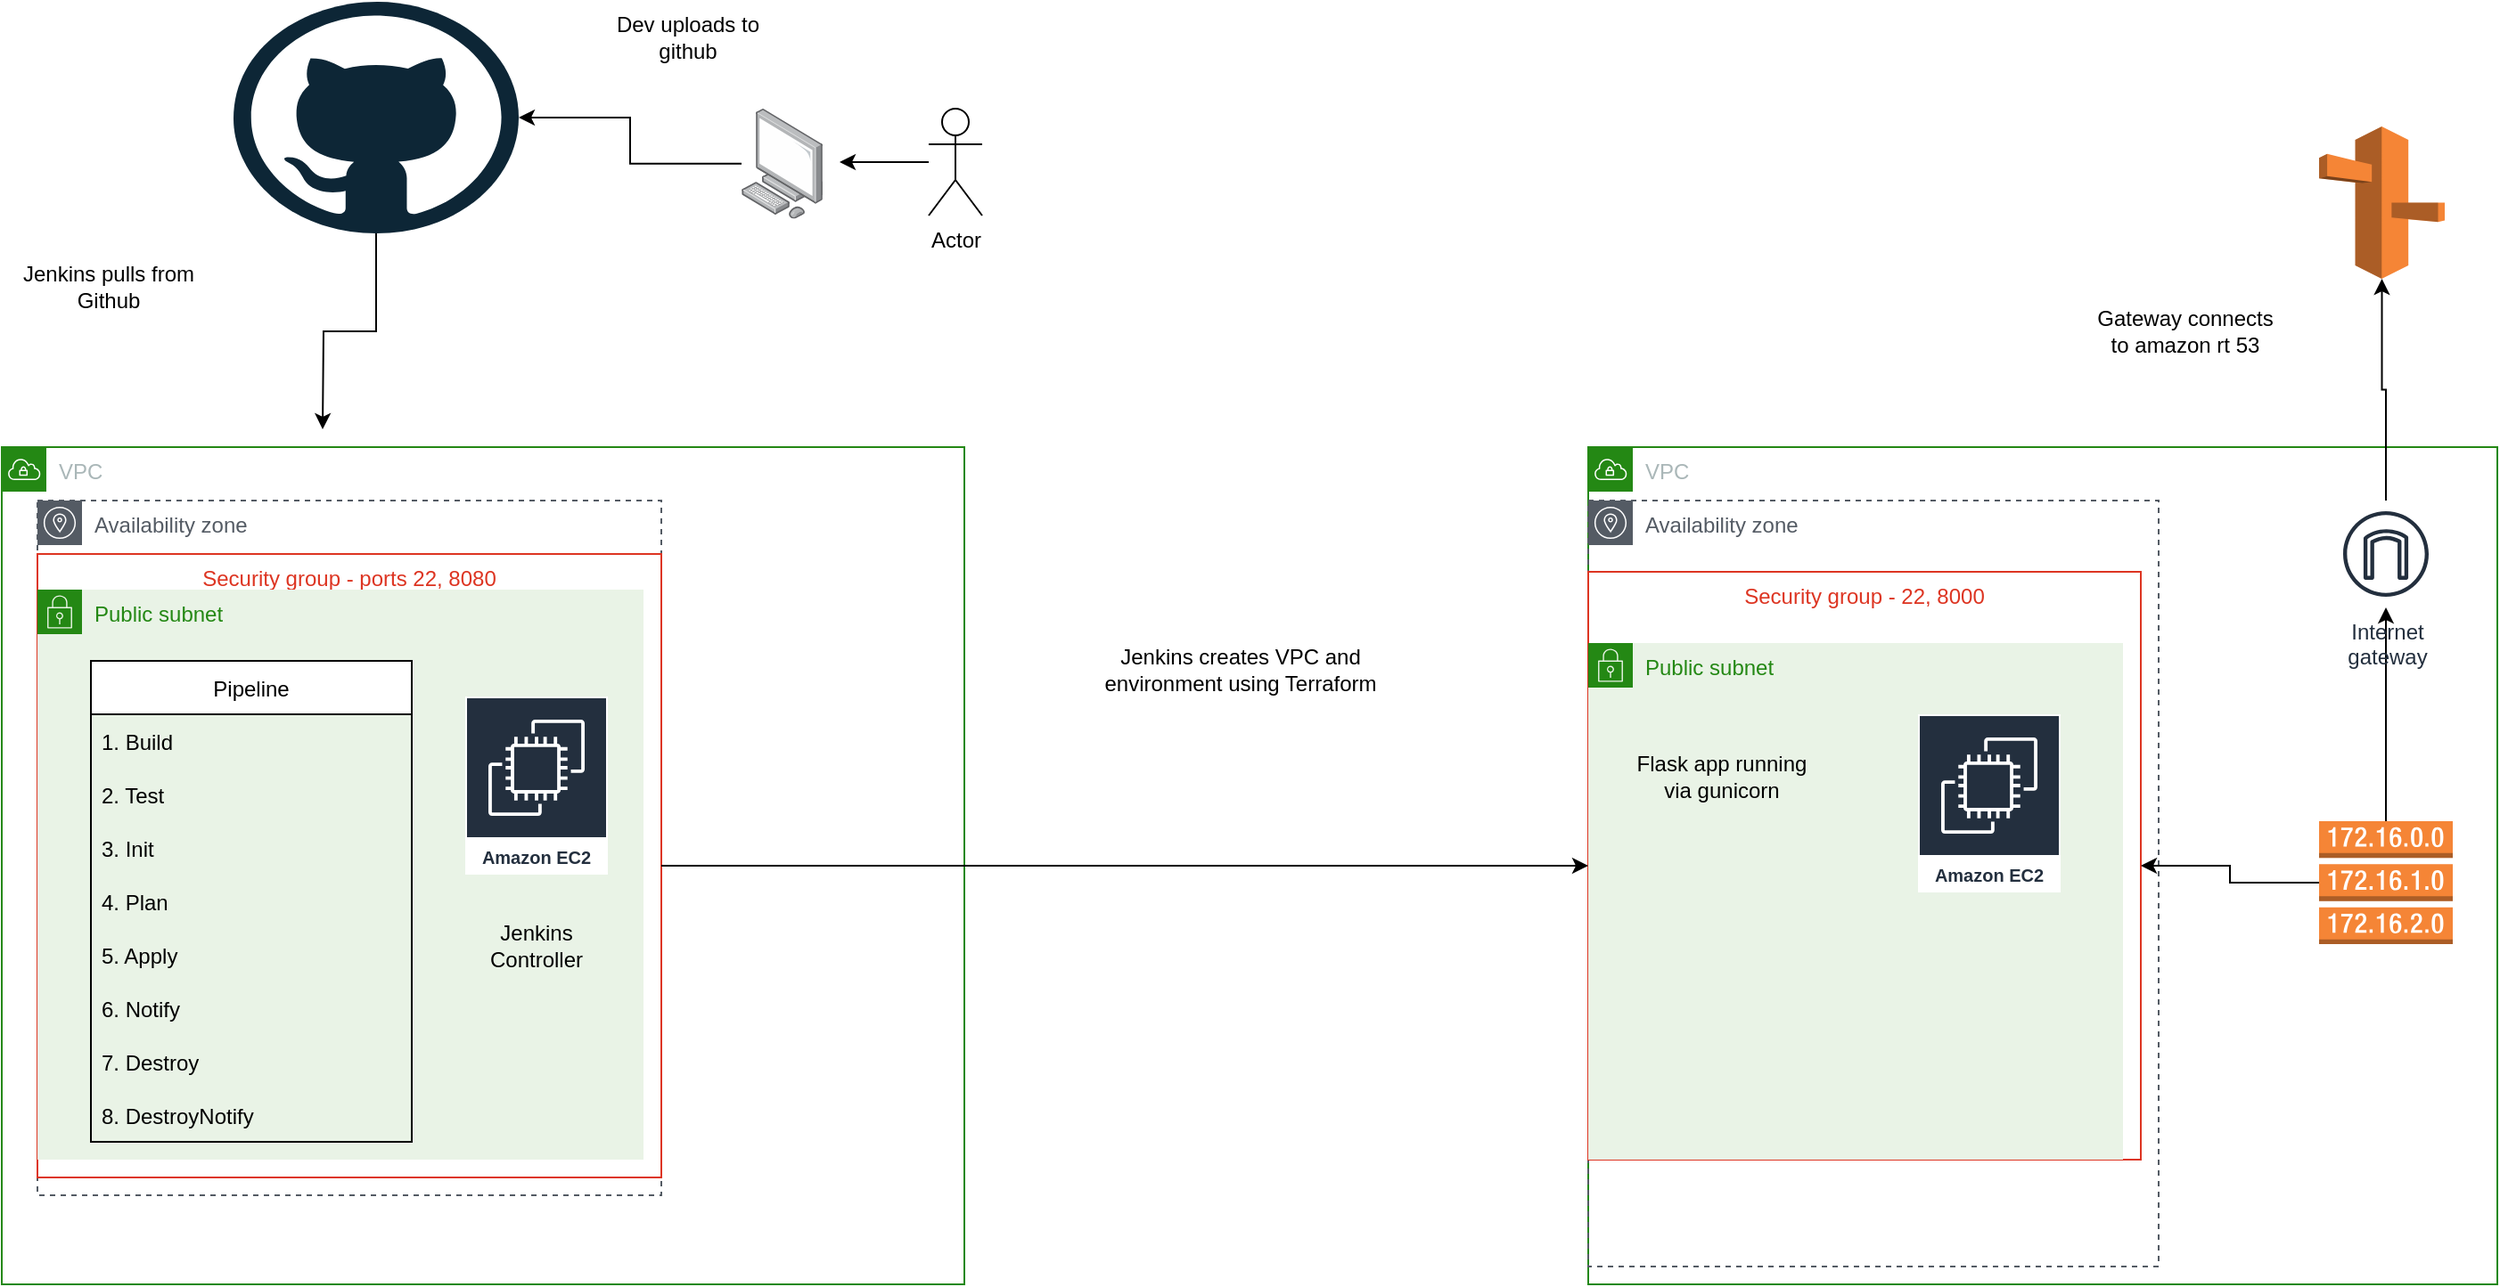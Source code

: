 <mxfile version="20.5.1" type="github">
  <diagram id="zWB7HxHAFG3OGCdmnaX-" name="Page-1">
    <mxGraphModel dx="1673" dy="929" grid="1" gridSize="10" guides="1" tooltips="1" connect="1" arrows="1" fold="1" page="1" pageScale="1" pageWidth="850" pageHeight="1100" math="0" shadow="0">
      <root>
        <mxCell id="0" />
        <mxCell id="1" parent="0" />
        <mxCell id="nOXXqLztdH9UdUQ2PMpC-35" style="edgeStyle=orthogonalEdgeStyle;rounded=0;orthogonalLoop=1;jettySize=auto;html=1;" edge="1" parent="1" source="nOXXqLztdH9UdUQ2PMpC-2">
          <mxGeometry relative="1" as="geometry">
            <mxPoint x="190" y="270" as="targetPoint" />
          </mxGeometry>
        </mxCell>
        <mxCell id="nOXXqLztdH9UdUQ2PMpC-2" value="" style="dashed=0;outlineConnect=0;html=1;align=center;labelPosition=center;verticalLabelPosition=bottom;verticalAlign=top;shape=mxgraph.weblogos.github" vertex="1" parent="1">
          <mxGeometry x="140" y="30" width="160" height="130" as="geometry" />
        </mxCell>
        <mxCell id="nOXXqLztdH9UdUQ2PMpC-12" style="edgeStyle=orthogonalEdgeStyle;rounded=0;orthogonalLoop=1;jettySize=auto;html=1;" edge="1" parent="1" source="nOXXqLztdH9UdUQ2PMpC-9" target="nOXXqLztdH9UdUQ2PMpC-2">
          <mxGeometry relative="1" as="geometry" />
        </mxCell>
        <mxCell id="nOXXqLztdH9UdUQ2PMpC-9" value="" style="points=[];aspect=fixed;html=1;align=center;shadow=0;dashed=0;image;image=img/lib/allied_telesis/computer_and_terminals/Personal_Computer.svg;" vertex="1" parent="1">
          <mxGeometry x="425" y="90" width="45.6" height="61.8" as="geometry" />
        </mxCell>
        <mxCell id="nOXXqLztdH9UdUQ2PMpC-11" style="edgeStyle=orthogonalEdgeStyle;rounded=0;orthogonalLoop=1;jettySize=auto;html=1;" edge="1" parent="1" source="nOXXqLztdH9UdUQ2PMpC-10">
          <mxGeometry relative="1" as="geometry">
            <mxPoint x="480" y="120" as="targetPoint" />
          </mxGeometry>
        </mxCell>
        <mxCell id="nOXXqLztdH9UdUQ2PMpC-10" value="Actor" style="shape=umlActor;verticalLabelPosition=bottom;verticalAlign=top;html=1;outlineConnect=0;" vertex="1" parent="1">
          <mxGeometry x="530" y="90" width="30" height="60" as="geometry" />
        </mxCell>
        <mxCell id="nOXXqLztdH9UdUQ2PMpC-13" value="Dev uploads to github" style="text;html=1;strokeColor=none;fillColor=none;align=center;verticalAlign=middle;whiteSpace=wrap;rounded=0;" vertex="1" parent="1">
          <mxGeometry x="350" y="30" width="90" height="40" as="geometry" />
        </mxCell>
        <mxCell id="nOXXqLztdH9UdUQ2PMpC-16" value="VPC" style="points=[[0,0],[0.25,0],[0.5,0],[0.75,0],[1,0],[1,0.25],[1,0.5],[1,0.75],[1,1],[0.75,1],[0.5,1],[0.25,1],[0,1],[0,0.75],[0,0.5],[0,0.25]];outlineConnect=0;gradientColor=none;html=1;whiteSpace=wrap;fontSize=12;fontStyle=0;container=1;pointerEvents=0;collapsible=0;recursiveResize=0;shape=mxgraph.aws4.group;grIcon=mxgraph.aws4.group_vpc;strokeColor=#248814;fillColor=none;verticalAlign=top;align=left;spacingLeft=30;fontColor=#AAB7B8;dashed=0;" vertex="1" parent="1">
          <mxGeometry x="10" y="280" width="540" height="470" as="geometry" />
        </mxCell>
        <mxCell id="nOXXqLztdH9UdUQ2PMpC-17" value="Availability zone" style="sketch=0;outlineConnect=0;gradientColor=none;html=1;whiteSpace=wrap;fontSize=12;fontStyle=0;shape=mxgraph.aws4.group;grIcon=mxgraph.aws4.group_availability_zone;strokeColor=#545B64;fillColor=none;verticalAlign=top;align=left;spacingLeft=30;fontColor=#545B64;dashed=1;" vertex="1" parent="nOXXqLztdH9UdUQ2PMpC-16">
          <mxGeometry x="20" y="30" width="350" height="390" as="geometry" />
        </mxCell>
        <mxCell id="nOXXqLztdH9UdUQ2PMpC-18" value="Security group - ports 22, 8080" style="fillColor=none;strokeColor=#DD3522;verticalAlign=top;fontStyle=0;fontColor=#DD3522;" vertex="1" parent="nOXXqLztdH9UdUQ2PMpC-16">
          <mxGeometry x="20" y="60" width="350" height="350" as="geometry" />
        </mxCell>
        <mxCell id="nOXXqLztdH9UdUQ2PMpC-19" value="Public subnet" style="points=[[0,0],[0.25,0],[0.5,0],[0.75,0],[1,0],[1,0.25],[1,0.5],[1,0.75],[1,1],[0.75,1],[0.5,1],[0.25,1],[0,1],[0,0.75],[0,0.5],[0,0.25]];outlineConnect=0;gradientColor=none;html=1;whiteSpace=wrap;fontSize=12;fontStyle=0;container=1;pointerEvents=0;collapsible=0;recursiveResize=0;shape=mxgraph.aws4.group;grIcon=mxgraph.aws4.group_security_group;grStroke=0;strokeColor=#248814;fillColor=#E9F3E6;verticalAlign=top;align=left;spacingLeft=30;fontColor=#248814;dashed=0;" vertex="1" parent="nOXXqLztdH9UdUQ2PMpC-16">
          <mxGeometry x="20" y="80" width="340" height="320" as="geometry" />
        </mxCell>
        <mxCell id="nOXXqLztdH9UdUQ2PMpC-22" value="Pipeline" style="swimlane;fontStyle=0;childLayout=stackLayout;horizontal=1;startSize=30;horizontalStack=0;resizeParent=1;resizeParentMax=0;resizeLast=0;collapsible=1;marginBottom=0;" vertex="1" parent="nOXXqLztdH9UdUQ2PMpC-19">
          <mxGeometry x="30" y="40" width="180" height="270" as="geometry" />
        </mxCell>
        <mxCell id="nOXXqLztdH9UdUQ2PMpC-23" value="1. Build" style="text;strokeColor=none;fillColor=none;align=left;verticalAlign=middle;spacingLeft=4;spacingRight=4;overflow=hidden;points=[[0,0.5],[1,0.5]];portConstraint=eastwest;rotatable=0;" vertex="1" parent="nOXXqLztdH9UdUQ2PMpC-22">
          <mxGeometry y="30" width="180" height="30" as="geometry" />
        </mxCell>
        <mxCell id="nOXXqLztdH9UdUQ2PMpC-24" value="2. Test" style="text;strokeColor=none;fillColor=none;align=left;verticalAlign=middle;spacingLeft=4;spacingRight=4;overflow=hidden;points=[[0,0.5],[1,0.5]];portConstraint=eastwest;rotatable=0;" vertex="1" parent="nOXXqLztdH9UdUQ2PMpC-22">
          <mxGeometry y="60" width="180" height="30" as="geometry" />
        </mxCell>
        <mxCell id="nOXXqLztdH9UdUQ2PMpC-25" value="3. Init" style="text;strokeColor=none;fillColor=none;align=left;verticalAlign=middle;spacingLeft=4;spacingRight=4;overflow=hidden;points=[[0,0.5],[1,0.5]];portConstraint=eastwest;rotatable=0;" vertex="1" parent="nOXXqLztdH9UdUQ2PMpC-22">
          <mxGeometry y="90" width="180" height="30" as="geometry" />
        </mxCell>
        <mxCell id="nOXXqLztdH9UdUQ2PMpC-30" value="4. Plan" style="text;strokeColor=none;fillColor=none;align=left;verticalAlign=middle;spacingLeft=4;spacingRight=4;overflow=hidden;points=[[0,0.5],[1,0.5]];portConstraint=eastwest;rotatable=0;" vertex="1" parent="nOXXqLztdH9UdUQ2PMpC-22">
          <mxGeometry y="120" width="180" height="30" as="geometry" />
        </mxCell>
        <mxCell id="nOXXqLztdH9UdUQ2PMpC-31" value="5. Apply" style="text;strokeColor=none;fillColor=none;align=left;verticalAlign=middle;spacingLeft=4;spacingRight=4;overflow=hidden;points=[[0,0.5],[1,0.5]];portConstraint=eastwest;rotatable=0;" vertex="1" parent="nOXXqLztdH9UdUQ2PMpC-22">
          <mxGeometry y="150" width="180" height="30" as="geometry" />
        </mxCell>
        <mxCell id="nOXXqLztdH9UdUQ2PMpC-32" value="6. Notify" style="text;strokeColor=none;fillColor=none;align=left;verticalAlign=middle;spacingLeft=4;spacingRight=4;overflow=hidden;points=[[0,0.5],[1,0.5]];portConstraint=eastwest;rotatable=0;" vertex="1" parent="nOXXqLztdH9UdUQ2PMpC-22">
          <mxGeometry y="180" width="180" height="30" as="geometry" />
        </mxCell>
        <mxCell id="nOXXqLztdH9UdUQ2PMpC-33" value="7. Destroy" style="text;strokeColor=none;fillColor=none;align=left;verticalAlign=middle;spacingLeft=4;spacingRight=4;overflow=hidden;points=[[0,0.5],[1,0.5]];portConstraint=eastwest;rotatable=0;" vertex="1" parent="nOXXqLztdH9UdUQ2PMpC-22">
          <mxGeometry y="210" width="180" height="30" as="geometry" />
        </mxCell>
        <mxCell id="nOXXqLztdH9UdUQ2PMpC-34" value="8. DestroyNotify" style="text;strokeColor=none;fillColor=none;align=left;verticalAlign=middle;spacingLeft=4;spacingRight=4;overflow=hidden;points=[[0,0.5],[1,0.5]];portConstraint=eastwest;rotatable=0;" vertex="1" parent="nOXXqLztdH9UdUQ2PMpC-22">
          <mxGeometry y="240" width="180" height="30" as="geometry" />
        </mxCell>
        <mxCell id="nOXXqLztdH9UdUQ2PMpC-21" value="&lt;div&gt;Jenkins&lt;/div&gt;&lt;div&gt;Controller&lt;br&gt;&lt;/div&gt;" style="text;html=1;strokeColor=none;fillColor=none;align=center;verticalAlign=middle;whiteSpace=wrap;rounded=0;" vertex="1" parent="nOXXqLztdH9UdUQ2PMpC-16">
          <mxGeometry x="260" y="260" width="80" height="40" as="geometry" />
        </mxCell>
        <mxCell id="nOXXqLztdH9UdUQ2PMpC-20" value="Amazon EC2" style="sketch=0;outlineConnect=0;fontColor=#232F3E;gradientColor=none;strokeColor=#ffffff;fillColor=#232F3E;dashed=0;verticalLabelPosition=middle;verticalAlign=bottom;align=center;html=1;whiteSpace=wrap;fontSize=10;fontStyle=1;spacing=3;shape=mxgraph.aws4.productIcon;prIcon=mxgraph.aws4.ec2;" vertex="1" parent="nOXXqLztdH9UdUQ2PMpC-16">
          <mxGeometry x="260" y="140" width="80" height="100" as="geometry" />
        </mxCell>
        <mxCell id="nOXXqLztdH9UdUQ2PMpC-37" value="Jenkins pulls from Github" style="text;html=1;strokeColor=none;fillColor=none;align=center;verticalAlign=middle;whiteSpace=wrap;rounded=0;" vertex="1" parent="1">
          <mxGeometry x="10" y="160" width="120" height="60" as="geometry" />
        </mxCell>
        <mxCell id="nOXXqLztdH9UdUQ2PMpC-38" value="VPC" style="points=[[0,0],[0.25,0],[0.5,0],[0.75,0],[1,0],[1,0.25],[1,0.5],[1,0.75],[1,1],[0.75,1],[0.5,1],[0.25,1],[0,1],[0,0.75],[0,0.5],[0,0.25]];outlineConnect=0;gradientColor=none;html=1;whiteSpace=wrap;fontSize=12;fontStyle=0;container=1;pointerEvents=0;collapsible=0;recursiveResize=0;shape=mxgraph.aws4.group;grIcon=mxgraph.aws4.group_vpc;strokeColor=#248814;fillColor=none;verticalAlign=top;align=left;spacingLeft=30;fontColor=#AAB7B8;dashed=0;" vertex="1" parent="1">
          <mxGeometry x="900" y="280" width="510" height="470" as="geometry" />
        </mxCell>
        <mxCell id="nOXXqLztdH9UdUQ2PMpC-39" value="Availability zone" style="sketch=0;outlineConnect=0;gradientColor=none;html=1;whiteSpace=wrap;fontSize=12;fontStyle=0;shape=mxgraph.aws4.group;grIcon=mxgraph.aws4.group_availability_zone;strokeColor=#545B64;fillColor=none;verticalAlign=top;align=left;spacingLeft=30;fontColor=#545B64;dashed=1;" vertex="1" parent="nOXXqLztdH9UdUQ2PMpC-38">
          <mxGeometry y="30" width="320" height="430" as="geometry" />
        </mxCell>
        <mxCell id="nOXXqLztdH9UdUQ2PMpC-41" value="Security group - 22, 8000" style="fillColor=none;strokeColor=#DD3522;verticalAlign=top;fontStyle=0;fontColor=#DD3522;" vertex="1" parent="nOXXqLztdH9UdUQ2PMpC-38">
          <mxGeometry y="70" width="310" height="330" as="geometry" />
        </mxCell>
        <mxCell id="nOXXqLztdH9UdUQ2PMpC-42" value="Public subnet" style="points=[[0,0],[0.25,0],[0.5,0],[0.75,0],[1,0],[1,0.25],[1,0.5],[1,0.75],[1,1],[0.75,1],[0.5,1],[0.25,1],[0,1],[0,0.75],[0,0.5],[0,0.25]];outlineConnect=0;gradientColor=none;html=1;whiteSpace=wrap;fontSize=12;fontStyle=0;container=1;pointerEvents=0;collapsible=0;recursiveResize=0;shape=mxgraph.aws4.group;grIcon=mxgraph.aws4.group_security_group;grStroke=0;strokeColor=#248814;fillColor=#E9F3E6;verticalAlign=top;align=left;spacingLeft=30;fontColor=#248814;dashed=0;" vertex="1" parent="nOXXqLztdH9UdUQ2PMpC-38">
          <mxGeometry y="110" width="300" height="290" as="geometry" />
        </mxCell>
        <mxCell id="nOXXqLztdH9UdUQ2PMpC-43" value="Amazon EC2" style="sketch=0;outlineConnect=0;fontColor=#232F3E;gradientColor=none;strokeColor=#ffffff;fillColor=#232F3E;dashed=0;verticalLabelPosition=middle;verticalAlign=bottom;align=center;html=1;whiteSpace=wrap;fontSize=10;fontStyle=1;spacing=3;shape=mxgraph.aws4.productIcon;prIcon=mxgraph.aws4.ec2;" vertex="1" parent="nOXXqLztdH9UdUQ2PMpC-42">
          <mxGeometry x="185" y="40" width="80" height="100" as="geometry" />
        </mxCell>
        <mxCell id="nOXXqLztdH9UdUQ2PMpC-44" value="&lt;div&gt;Flask app running&lt;/div&gt;&lt;div&gt;via gunicorn&lt;br&gt;&lt;/div&gt;" style="text;html=1;strokeColor=none;fillColor=none;align=center;verticalAlign=middle;whiteSpace=wrap;rounded=0;" vertex="1" parent="nOXXqLztdH9UdUQ2PMpC-38">
          <mxGeometry x="10" y="160" width="130" height="50" as="geometry" />
        </mxCell>
        <mxCell id="nOXXqLztdH9UdUQ2PMpC-47" style="edgeStyle=orthogonalEdgeStyle;rounded=0;orthogonalLoop=1;jettySize=auto;html=1;" edge="1" parent="nOXXqLztdH9UdUQ2PMpC-38" source="nOXXqLztdH9UdUQ2PMpC-46" target="nOXXqLztdH9UdUQ2PMpC-41">
          <mxGeometry relative="1" as="geometry" />
        </mxCell>
        <mxCell id="nOXXqLztdH9UdUQ2PMpC-50" style="edgeStyle=orthogonalEdgeStyle;rounded=0;orthogonalLoop=1;jettySize=auto;html=1;" edge="1" parent="nOXXqLztdH9UdUQ2PMpC-38" source="nOXXqLztdH9UdUQ2PMpC-46" target="nOXXqLztdH9UdUQ2PMpC-48">
          <mxGeometry relative="1" as="geometry" />
        </mxCell>
        <mxCell id="nOXXqLztdH9UdUQ2PMpC-46" value="" style="outlineConnect=0;dashed=0;verticalLabelPosition=bottom;verticalAlign=top;align=center;html=1;shape=mxgraph.aws3.route_table;fillColor=#F58536;gradientColor=none;" vertex="1" parent="nOXXqLztdH9UdUQ2PMpC-38">
          <mxGeometry x="410" y="210" width="75" height="69" as="geometry" />
        </mxCell>
        <mxCell id="nOXXqLztdH9UdUQ2PMpC-48" value="Internet&#xa;gateway" style="sketch=0;outlineConnect=0;fontColor=#232F3E;gradientColor=none;strokeColor=#232F3E;fillColor=#ffffff;dashed=0;verticalLabelPosition=bottom;verticalAlign=top;align=center;html=1;fontSize=12;fontStyle=0;aspect=fixed;shape=mxgraph.aws4.resourceIcon;resIcon=mxgraph.aws4.internet_gateway;" vertex="1" parent="nOXXqLztdH9UdUQ2PMpC-38">
          <mxGeometry x="417.5" y="30" width="60" height="60" as="geometry" />
        </mxCell>
        <mxCell id="nOXXqLztdH9UdUQ2PMpC-51" value="" style="outlineConnect=0;dashed=0;verticalLabelPosition=bottom;verticalAlign=top;align=center;html=1;shape=mxgraph.aws3.route_53;fillColor=#F58536;gradientColor=none;" vertex="1" parent="1">
          <mxGeometry x="1310" y="100" width="70.5" height="85.5" as="geometry" />
        </mxCell>
        <mxCell id="nOXXqLztdH9UdUQ2PMpC-52" style="edgeStyle=orthogonalEdgeStyle;rounded=0;orthogonalLoop=1;jettySize=auto;html=1;" edge="1" parent="1" source="nOXXqLztdH9UdUQ2PMpC-48" target="nOXXqLztdH9UdUQ2PMpC-51">
          <mxGeometry relative="1" as="geometry" />
        </mxCell>
        <mxCell id="nOXXqLztdH9UdUQ2PMpC-53" value="Gateway connects to amazon rt 53" style="text;html=1;strokeColor=none;fillColor=none;align=center;verticalAlign=middle;whiteSpace=wrap;rounded=0;" vertex="1" parent="1">
          <mxGeometry x="1180" y="190" width="110" height="50" as="geometry" />
        </mxCell>
        <mxCell id="nOXXqLztdH9UdUQ2PMpC-54" style="edgeStyle=orthogonalEdgeStyle;rounded=0;orthogonalLoop=1;jettySize=auto;html=1;entryX=0;entryY=0.5;entryDx=0;entryDy=0;" edge="1" parent="1" source="nOXXqLztdH9UdUQ2PMpC-18" target="nOXXqLztdH9UdUQ2PMpC-41">
          <mxGeometry relative="1" as="geometry" />
        </mxCell>
        <mxCell id="nOXXqLztdH9UdUQ2PMpC-55" value="Jenkins creates VPC and environment using Terraform" style="text;html=1;strokeColor=none;fillColor=none;align=center;verticalAlign=middle;whiteSpace=wrap;rounded=0;" vertex="1" parent="1">
          <mxGeometry x="610" y="360" width="190" height="90" as="geometry" />
        </mxCell>
      </root>
    </mxGraphModel>
  </diagram>
</mxfile>
